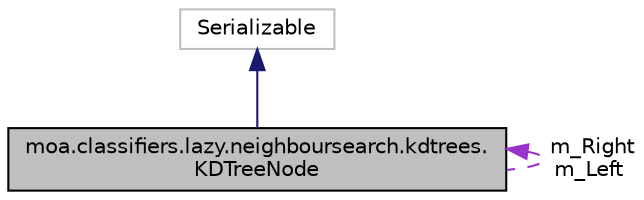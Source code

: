 digraph "moa.classifiers.lazy.neighboursearch.kdtrees.KDTreeNode"
{
 // LATEX_PDF_SIZE
  edge [fontname="Helvetica",fontsize="10",labelfontname="Helvetica",labelfontsize="10"];
  node [fontname="Helvetica",fontsize="10",shape=record];
  Node1 [label="moa.classifiers.lazy.neighboursearch.kdtrees.\lKDTreeNode",height=0.2,width=0.4,color="black", fillcolor="grey75", style="filled", fontcolor="black",tooltip=" "];
  Node2 -> Node1 [dir="back",color="midnightblue",fontsize="10",style="solid"];
  Node2 [label="Serializable",height=0.2,width=0.4,color="grey75", fillcolor="white", style="filled",tooltip=" "];
  Node1 -> Node1 [dir="back",color="darkorchid3",fontsize="10",style="dashed",label=" m_Right\nm_Left" ];
}
